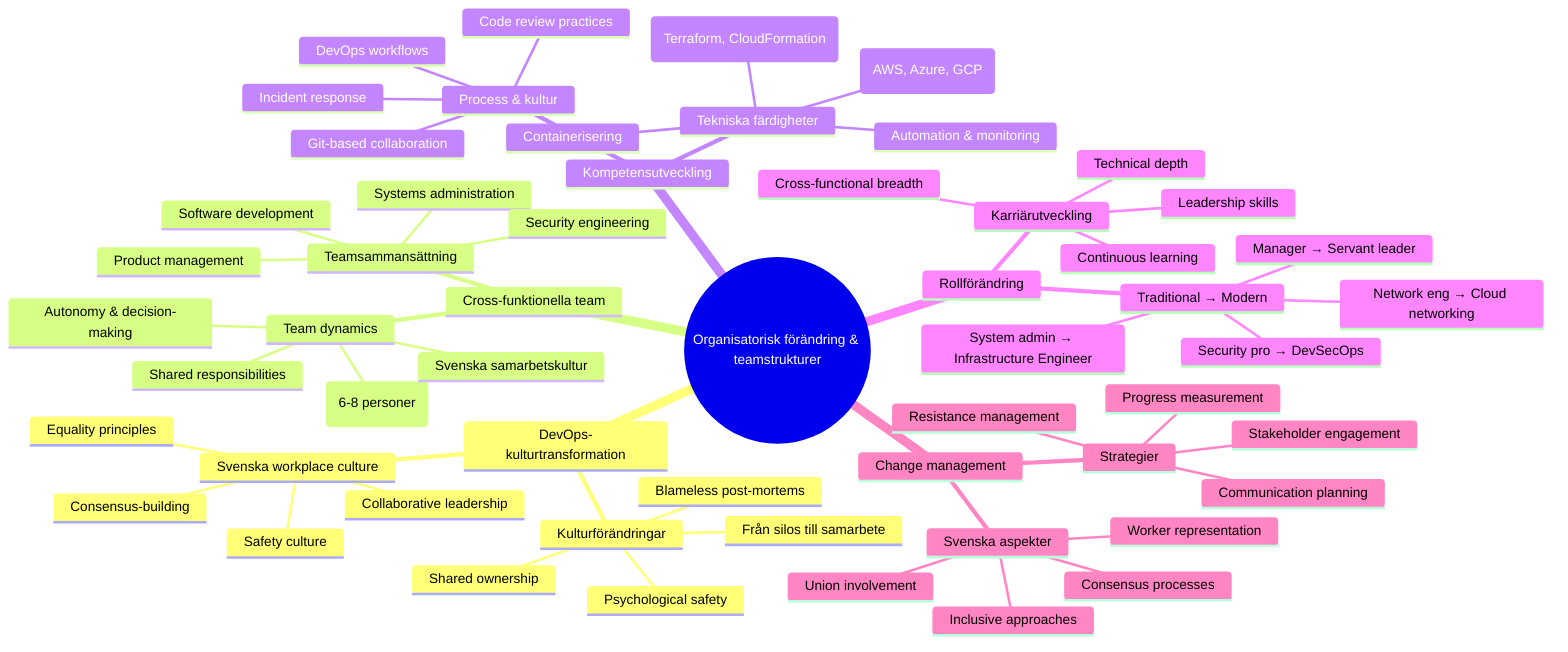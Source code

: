 mindmap
  root((Organisatorisk förändring & teamstrukturer))
    DevOps-kulturtransformation
      Kulturförändringar
        Från silos till samarbete
        Shared ownership
        Psychological safety
        Blameless post-mortems
      Svenska workplace culture
        Consensus-building
        Equality principles
        Safety culture
        Collaborative leadership
    Cross-funktionella team
      Teamsammansättning
        Software development
        Systems administration
        Security engineering
        Product management
      Team dynamics
        Two-pizza rule (6-8 personer)
        Autonomy & decision-making
        Svenska samarbetskultur
        Shared responsibilities
    Kompetensutveckling
      Tekniska färdigheter
        Architecture as Code verktyg (Terraform, CloudFormation)
        Cloud platforms (AWS, Azure, GCP)
        Containerisering
        Automation & monitoring
      Process & kultur
        DevOps workflows
        Git-based collaboration
        Code review practices
        Incident response
    Rollförändring
      Traditional → Modern
        System admin → Infrastructure Engineer
        Security pro → DevSecOps
        Network eng → Cloud networking
        Manager → Servant leader
      Karriärutveckling
        Technical depth
        Cross-functional breadth
        Continuous learning
        Leadership skills
    Change management
      Strategier
        Stakeholder engagement
        Communication planning
        Resistance management
        Progress measurement
      Svenska aspekter
        Union involvement
        Worker representation
        Inclusive approaches
        Consensus processes